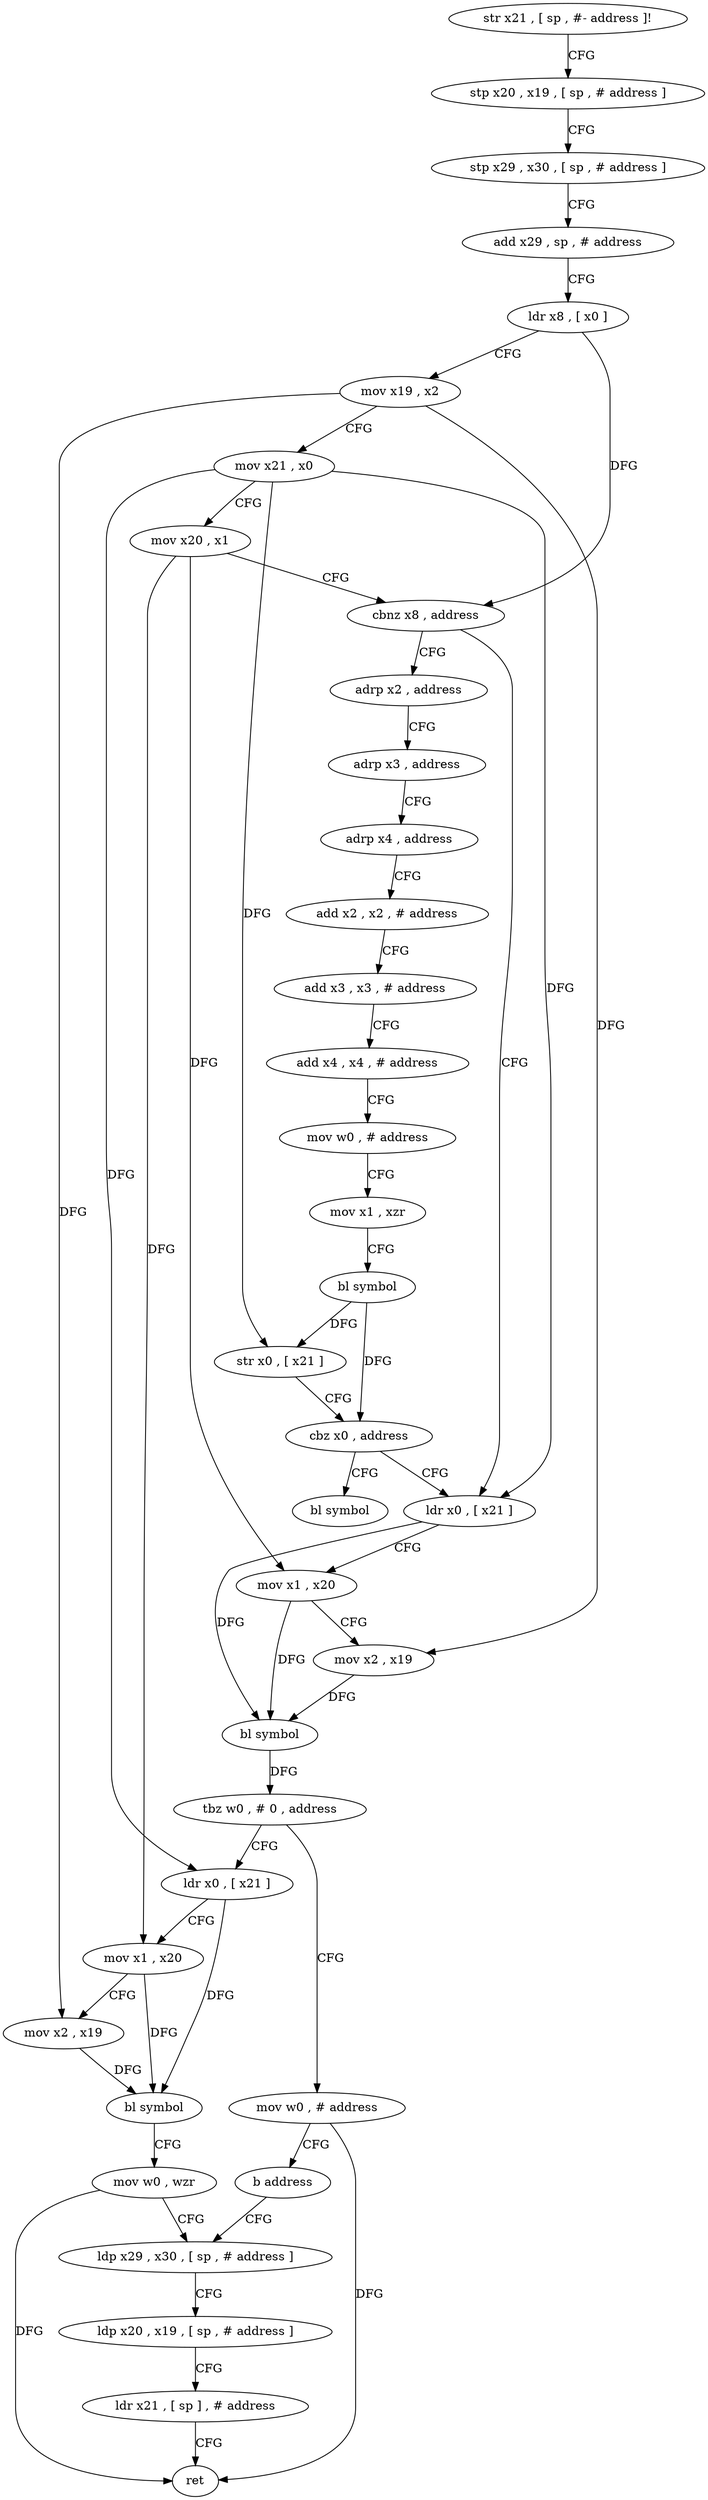 digraph "func" {
"4237168" [label = "str x21 , [ sp , #- address ]!" ]
"4237172" [label = "stp x20 , x19 , [ sp , # address ]" ]
"4237176" [label = "stp x29 , x30 , [ sp , # address ]" ]
"4237180" [label = "add x29 , sp , # address" ]
"4237184" [label = "ldr x8 , [ x0 ]" ]
"4237188" [label = "mov x19 , x2" ]
"4237192" [label = "mov x21 , x0" ]
"4237196" [label = "mov x20 , x1" ]
"4237200" [label = "cbnz x8 , address" ]
"4237248" [label = "ldr x0 , [ x21 ]" ]
"4237204" [label = "adrp x2 , address" ]
"4237252" [label = "mov x1 , x20" ]
"4237256" [label = "mov x2 , x19" ]
"4237260" [label = "bl symbol" ]
"4237264" [label = "tbz w0 , # 0 , address" ]
"4237276" [label = "ldr x0 , [ x21 ]" ]
"4237268" [label = "mov w0 , # address" ]
"4237208" [label = "adrp x3 , address" ]
"4237212" [label = "adrp x4 , address" ]
"4237216" [label = "add x2 , x2 , # address" ]
"4237220" [label = "add x3 , x3 , # address" ]
"4237224" [label = "add x4 , x4 , # address" ]
"4237228" [label = "mov w0 , # address" ]
"4237232" [label = "mov x1 , xzr" ]
"4237236" [label = "bl symbol" ]
"4237240" [label = "str x0 , [ x21 ]" ]
"4237244" [label = "cbz x0 , address" ]
"4237312" [label = "bl symbol" ]
"4237280" [label = "mov x1 , x20" ]
"4237284" [label = "mov x2 , x19" ]
"4237288" [label = "bl symbol" ]
"4237292" [label = "mov w0 , wzr" ]
"4237296" [label = "ldp x29 , x30 , [ sp , # address ]" ]
"4237272" [label = "b address" ]
"4237300" [label = "ldp x20 , x19 , [ sp , # address ]" ]
"4237304" [label = "ldr x21 , [ sp ] , # address" ]
"4237308" [label = "ret" ]
"4237168" -> "4237172" [ label = "CFG" ]
"4237172" -> "4237176" [ label = "CFG" ]
"4237176" -> "4237180" [ label = "CFG" ]
"4237180" -> "4237184" [ label = "CFG" ]
"4237184" -> "4237188" [ label = "CFG" ]
"4237184" -> "4237200" [ label = "DFG" ]
"4237188" -> "4237192" [ label = "CFG" ]
"4237188" -> "4237256" [ label = "DFG" ]
"4237188" -> "4237284" [ label = "DFG" ]
"4237192" -> "4237196" [ label = "CFG" ]
"4237192" -> "4237248" [ label = "DFG" ]
"4237192" -> "4237240" [ label = "DFG" ]
"4237192" -> "4237276" [ label = "DFG" ]
"4237196" -> "4237200" [ label = "CFG" ]
"4237196" -> "4237252" [ label = "DFG" ]
"4237196" -> "4237280" [ label = "DFG" ]
"4237200" -> "4237248" [ label = "CFG" ]
"4237200" -> "4237204" [ label = "CFG" ]
"4237248" -> "4237252" [ label = "CFG" ]
"4237248" -> "4237260" [ label = "DFG" ]
"4237204" -> "4237208" [ label = "CFG" ]
"4237252" -> "4237256" [ label = "CFG" ]
"4237252" -> "4237260" [ label = "DFG" ]
"4237256" -> "4237260" [ label = "DFG" ]
"4237260" -> "4237264" [ label = "DFG" ]
"4237264" -> "4237276" [ label = "CFG" ]
"4237264" -> "4237268" [ label = "CFG" ]
"4237276" -> "4237280" [ label = "CFG" ]
"4237276" -> "4237288" [ label = "DFG" ]
"4237268" -> "4237272" [ label = "CFG" ]
"4237268" -> "4237308" [ label = "DFG" ]
"4237208" -> "4237212" [ label = "CFG" ]
"4237212" -> "4237216" [ label = "CFG" ]
"4237216" -> "4237220" [ label = "CFG" ]
"4237220" -> "4237224" [ label = "CFG" ]
"4237224" -> "4237228" [ label = "CFG" ]
"4237228" -> "4237232" [ label = "CFG" ]
"4237232" -> "4237236" [ label = "CFG" ]
"4237236" -> "4237240" [ label = "DFG" ]
"4237236" -> "4237244" [ label = "DFG" ]
"4237240" -> "4237244" [ label = "CFG" ]
"4237244" -> "4237312" [ label = "CFG" ]
"4237244" -> "4237248" [ label = "CFG" ]
"4237280" -> "4237284" [ label = "CFG" ]
"4237280" -> "4237288" [ label = "DFG" ]
"4237284" -> "4237288" [ label = "DFG" ]
"4237288" -> "4237292" [ label = "CFG" ]
"4237292" -> "4237296" [ label = "CFG" ]
"4237292" -> "4237308" [ label = "DFG" ]
"4237296" -> "4237300" [ label = "CFG" ]
"4237272" -> "4237296" [ label = "CFG" ]
"4237300" -> "4237304" [ label = "CFG" ]
"4237304" -> "4237308" [ label = "CFG" ]
}
